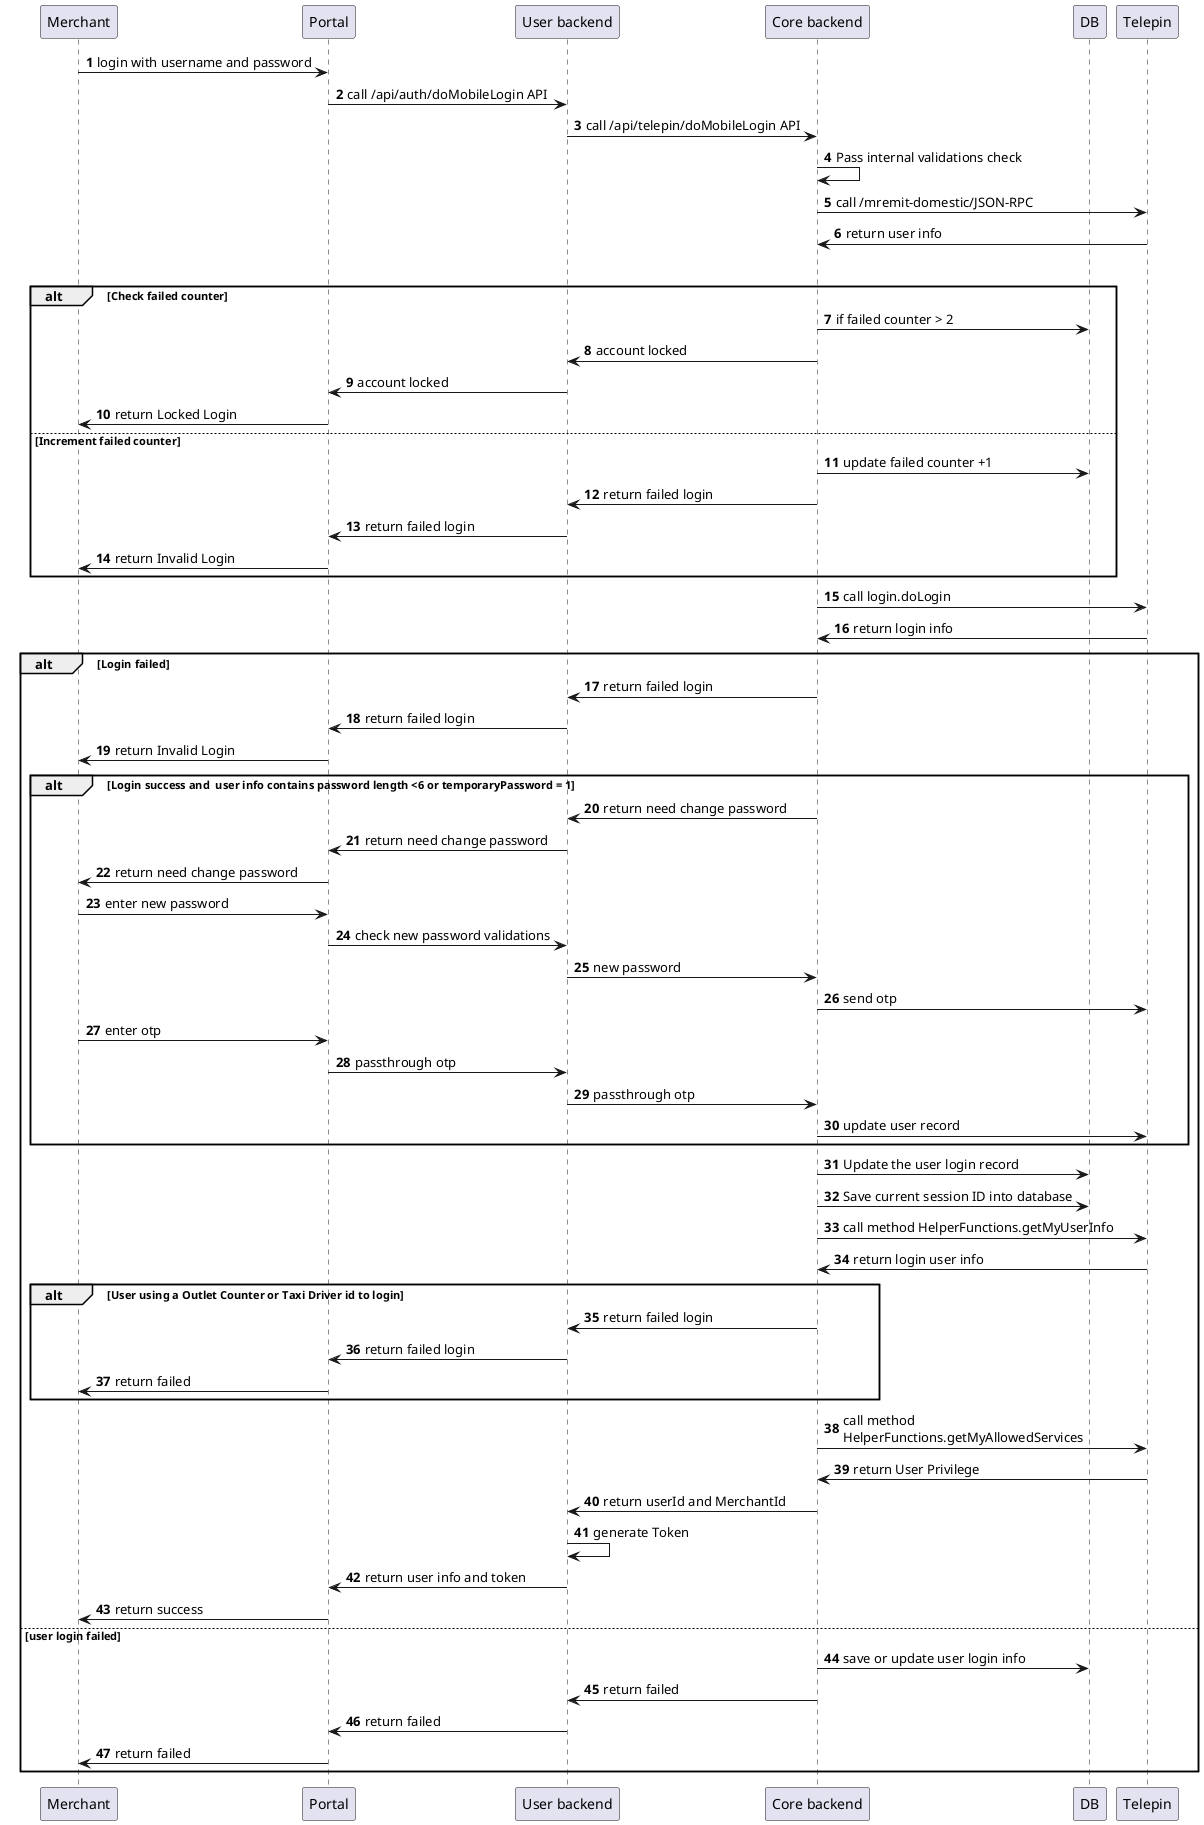 @startuml
autonumber
skinparam maxMessageSize 300

participant Merchant as merchant

participant "Portal" as portal
participant "User backend" as user
participant "Core backend" as core
participant DB as db
participant Telepin as telepin

merchant -> portal: login with username and password
portal-> user : call /api/auth/doMobileLogin API
user -> core : call /api/telepin/doMobileLogin API
core -> core : Pass internal validations check
core -> telepin: call /mremit-domestic/JSON-RPC
telepin -> core: return user info

alt If telepin return user info with username is empty
	alt  Check failed counter
		 core -> db : if failed counter > 2
	     core -> user : account locked
		 user -> portal : account locked
		 portal -> merchant: return Locked Login
	else Increment failed counter
	core -> db : update failed counter +1
	core -> user: return failed login
	user -> portal: return failed login
	portal -> merchant: return Invalid Login
end

core -> telepin: call login.doLogin
telepin -> core: return login info

alt Login failed
core -> user: return failed login
user -> portal: return failed login
portal -> merchant: return Invalid Login

alt Login success and  user info contains password length <6 or temporaryPassword = 1
	core -> user: return need change password
	user -> portal: return need change password
	portal -> merchant: return need change password
	merchant -> portal : enter new password
	portal -> user : check new password validations
	user -> core : new password
	core -> telepin : send otp
	merchant -> portal : enter otp
	portal -> user : passthrough otp
	user -> core : passthrough otp
	core -> telepin : update user record
end

core -> db : Update the user login record
core -> db : Save current session ID into database

core -> telepin: call method HelperFunctions.getMyUserInfo
telepin -> core: return login user info

alt User using a Outlet Counter or Taxi Driver id to login
core -> user: return failed login
user -> portal: return failed login
portal -> merchant: return failed
end

core -> telepin: call method HelperFunctions.getMyAllowedServices
telepin -> core: return User Privilege
core -> user: return userId and MerchantId
user -> user: generate Token
user -> portal: return user info and token
portal -> merchant: return success

else user login failed
core -> db: save or update user login info
core -> user: return failed
user -> portal: return failed
portal -> merchant: return failed
end

@enduml